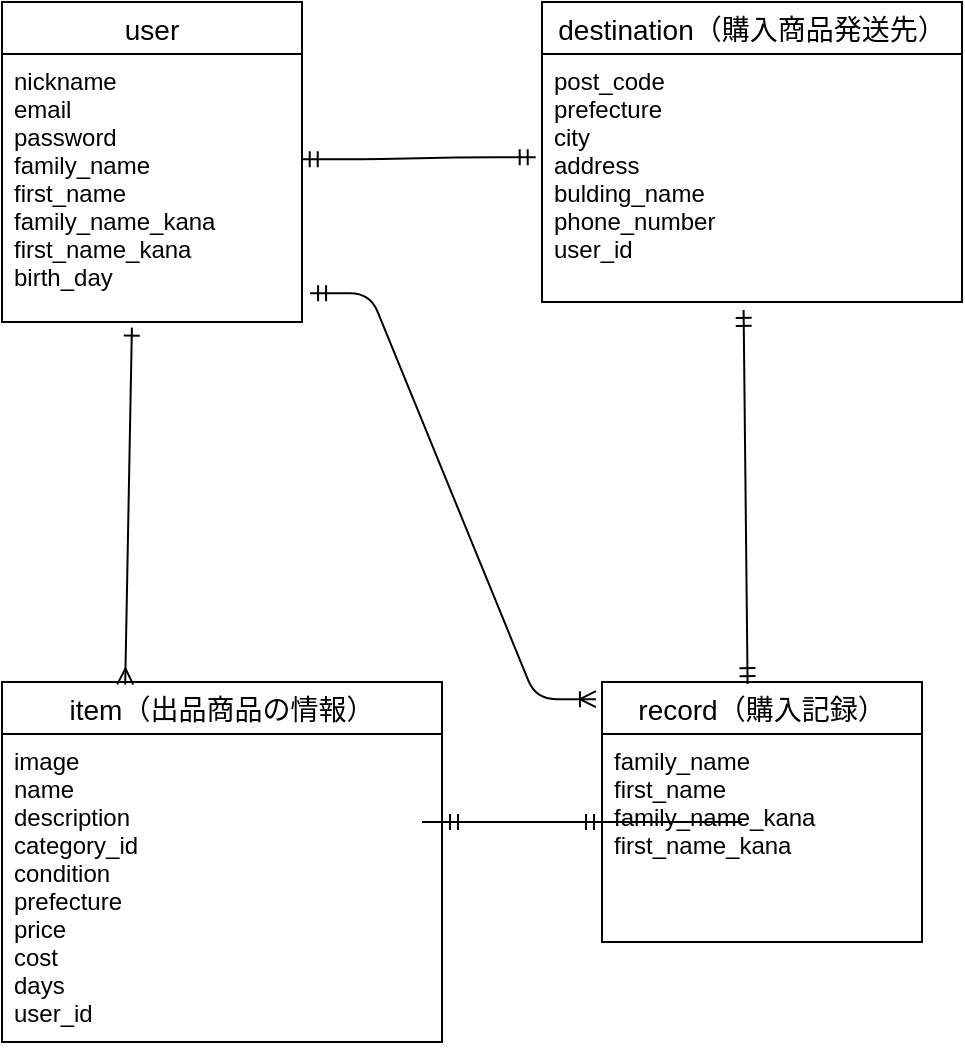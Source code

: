 <mxfile version="14.2.4" type="embed">
    <diagram id="STrpLtNDLJLifV6vF7aE" name="ページ1">
        <mxGraphModel dx="601" dy="739" grid="1" gridSize="10" guides="1" tooltips="1" connect="1" arrows="1" fold="1" page="1" pageScale="1" pageWidth="850" pageHeight="1100" math="0" shadow="0">
            <root>
                <mxCell id="0"/>
                <mxCell id="1" parent="0"/>
                <mxCell id="32" value="user" style="swimlane;fontStyle=0;childLayout=stackLayout;horizontal=1;startSize=26;horizontalStack=0;resizeParent=1;resizeParentMax=0;resizeLast=0;collapsible=1;marginBottom=0;align=center;fontSize=14;" parent="1" vertex="1">
                    <mxGeometry y="60" width="150" height="160" as="geometry"/>
                </mxCell>
                <mxCell id="35" value="nickname&#10;email&#10;password&#10;family_name&#10;first_name&#10;family_name_kana&#10;first_name_kana&#10;birth_day&#10;" style="text;strokeColor=none;fillColor=none;spacingLeft=4;spacingRight=4;overflow=hidden;rotatable=0;points=[[0,0.5],[1,0.5]];portConstraint=eastwest;fontSize=12;" parent="32" vertex="1">
                    <mxGeometry y="26" width="150" height="134" as="geometry"/>
                </mxCell>
                <mxCell id="36" value="item（出品商品の情報）" style="swimlane;fontStyle=0;childLayout=stackLayout;horizontal=1;startSize=26;horizontalStack=0;resizeParent=1;resizeParentMax=0;resizeLast=0;collapsible=1;marginBottom=0;align=center;fontSize=14;" parent="1" vertex="1">
                    <mxGeometry y="400" width="220" height="180" as="geometry"/>
                </mxCell>
                <mxCell id="37" value="image&#10;name&#10;description&#10;category_id&#10;condition&#10;prefecture&#10;price&#10;cost&#10;days&#10;user_id&#10;" style="text;strokeColor=none;fillColor=none;spacingLeft=4;spacingRight=4;overflow=hidden;rotatable=0;points=[[0,0.5],[1,0.5]];portConstraint=eastwest;fontSize=12;" parent="36" vertex="1">
                    <mxGeometry y="26" width="220" height="154" as="geometry"/>
                </mxCell>
                <mxCell id="45" value="destination（購入商品発送先）" style="swimlane;fontStyle=0;childLayout=stackLayout;horizontal=1;startSize=26;horizontalStack=0;resizeParent=1;resizeParentMax=0;resizeLast=0;collapsible=1;marginBottom=0;align=center;fontSize=14;" parent="1" vertex="1">
                    <mxGeometry x="270" y="60" width="210" height="150" as="geometry"/>
                </mxCell>
                <mxCell id="47" value="post_code&#10;prefecture&#10;city&#10;address&#10;bulding_name&#10;phone_number&#10;user_id&#10;" style="text;strokeColor=none;fillColor=none;spacingLeft=4;spacingRight=4;overflow=hidden;rotatable=0;points=[[0,0.5],[1,0.5]];portConstraint=eastwest;fontSize=12;" parent="45" vertex="1">
                    <mxGeometry y="26" width="210" height="124" as="geometry"/>
                </mxCell>
                <mxCell id="49" value="record（購入記録）" style="swimlane;fontStyle=0;childLayout=stackLayout;horizontal=1;startSize=26;horizontalStack=0;resizeParent=1;resizeParentMax=0;resizeLast=0;collapsible=1;marginBottom=0;align=center;fontSize=14;" parent="1" vertex="1">
                    <mxGeometry x="300" y="400" width="160" height="130" as="geometry"/>
                </mxCell>
                <mxCell id="51" value="family_name&#10;first_name&#10;family_name_kana&#10;first_name_kana" style="text;strokeColor=none;fillColor=none;spacingLeft=4;spacingRight=4;overflow=hidden;rotatable=0;points=[[0,0.5],[1,0.5]];portConstraint=eastwest;fontSize=12;" parent="49" vertex="1">
                    <mxGeometry y="26" width="160" height="104" as="geometry"/>
                </mxCell>
                <mxCell id="60" value="" style="edgeStyle=entityRelationEdgeStyle;fontSize=12;html=1;endArrow=ERmandOne;startArrow=ERmandOne;entryX=-0.015;entryY=0.416;entryDx=0;entryDy=0;entryPerimeter=0;exitX=0.999;exitY=0.393;exitDx=0;exitDy=0;exitPerimeter=0;" parent="1" source="35" target="47" edge="1">
                    <mxGeometry width="100" height="100" relative="1" as="geometry">
                        <mxPoint x="150" y="190" as="sourcePoint"/>
                        <mxPoint x="250" y="90" as="targetPoint"/>
                    </mxGeometry>
                </mxCell>
                <mxCell id="69" value="" style="endArrow=ERmany;html=1;rounded=0;exitX=0.433;exitY=1.021;exitDx=0;exitDy=0;exitPerimeter=0;startArrow=ERone;startFill=0;entryX=0.28;entryY=0.007;entryDx=0;entryDy=0;entryPerimeter=0;endFill=0;" parent="1" source="35" target="36" edge="1">
                    <mxGeometry relative="1" as="geometry">
                        <mxPoint x="140" y="360" as="sourcePoint"/>
                        <mxPoint x="65" y="390" as="targetPoint"/>
                    </mxGeometry>
                </mxCell>
                <mxCell id="74" value="" style="edgeStyle=entityRelationEdgeStyle;fontSize=12;html=1;endArrow=ERmandOne;startArrow=ERmandOne;entryX=0;entryY=0.423;entryDx=0;entryDy=0;entryPerimeter=0;" edge="1" parent="1" target="51">
                    <mxGeometry width="100" height="100" relative="1" as="geometry">
                        <mxPoint x="220" y="470" as="sourcePoint"/>
                        <mxPoint x="320" y="370" as="targetPoint"/>
                    </mxGeometry>
                </mxCell>
                <mxCell id="79" value="" style="endArrow=ERmandOne;html=1;rounded=0;exitX=0.48;exitY=1.032;exitDx=0;exitDy=0;exitPerimeter=0;startArrow=ERmandOne;startFill=0;endFill=0;entryX=0.455;entryY=0.008;entryDx=0;entryDy=0;entryPerimeter=0;" edge="1" parent="1" source="47" target="49">
                    <mxGeometry relative="1" as="geometry">
                        <mxPoint x="200" y="380" as="sourcePoint"/>
                        <mxPoint x="371" y="390" as="targetPoint"/>
                    </mxGeometry>
                </mxCell>
                <mxCell id="85" value="" style="endArrow=none;html=1;rounded=0;" edge="1" parent="1">
                    <mxGeometry relative="1" as="geometry">
                        <mxPoint x="210" y="470" as="sourcePoint"/>
                        <mxPoint x="370" y="470" as="targetPoint"/>
                    </mxGeometry>
                </mxCell>
                <mxCell id="88" value="" style="edgeStyle=entityRelationEdgeStyle;fontSize=12;html=1;endArrow=ERoneToMany;startArrow=ERmandOne;exitX=1.027;exitY=0.893;exitDx=0;exitDy=0;exitPerimeter=0;entryX=-0.019;entryY=0.066;entryDx=0;entryDy=0;entryPerimeter=0;" edge="1" parent="1" source="35" target="49">
                    <mxGeometry width="100" height="100" relative="1" as="geometry">
                        <mxPoint x="240" y="520" as="sourcePoint"/>
                        <mxPoint x="340" y="420" as="targetPoint"/>
                    </mxGeometry>
                </mxCell>
            </root>
        </mxGraphModel>
    </diagram>
</mxfile>